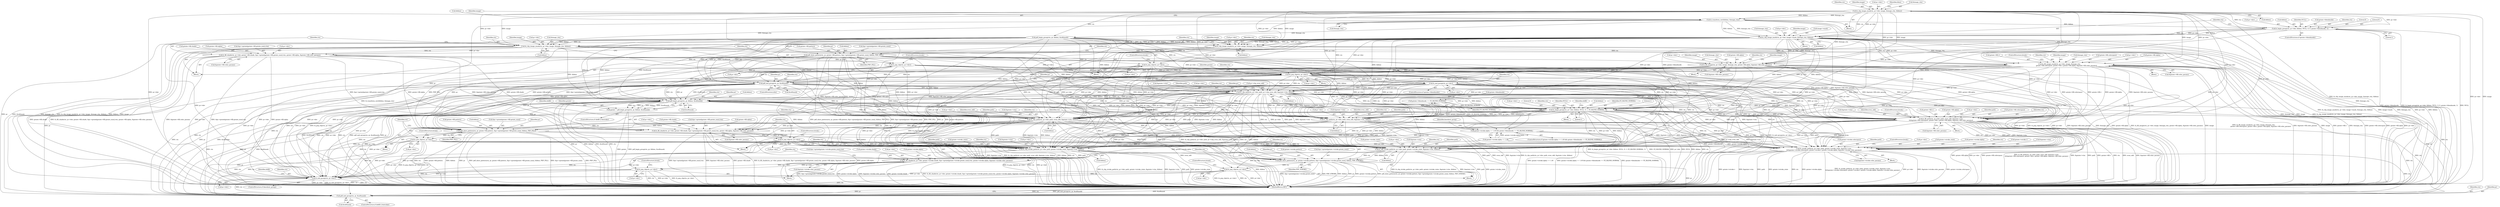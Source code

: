 digraph "1_ghostscript_b2e7d38e845c7d4922d05e6e41f3a2dc1bc1b14a@pointer" {
"1000168" [label="(Call,fz_begin_group(ctx, pr->dev, &bbox, NULL, 0, 0, gstate->blendmode, 1))"];
"1000141" [label="(Call,fz_clip_image_mask(ctx, pr->dev, image, &image_ctm, &bbox))"];
"1000154" [label="(Call,fz_transform_rect(&bbox, &image_ctm))"];
"1000182" [label="(Call,fz_clip_image_mask(ctx, pr->dev, image->mask, &image_ctm, &bbox))"];
"1000220" [label="(Call,fz_fill_image_mask(ctx, pr->dev, image, &image_ctm,\n                               gstate->fill.colorspace, gstate->fill.v, gstate->fill.alpha, &gstate->fill.color_params))"];
"1000378" [label="(Call,fz_pop_clip(ctx, pr->dev))"];
"1000387" [label="(Call,fz_end_group(ctx, pr->dev))"];
"1000407" [label="(Call,fz_clip_path(ctx, pr->dev, path, pr->clip_even_odd, &gstate->ctm, &bbox))"];
"1000444" [label="(Call,pdf_begin_group(ctx, pr, &bbox, &softmask))"];
"1000442" [label="(Call,gstate = pdf_begin_group(ctx, pr, &bbox, &softmask))"];
"1000486" [label="(Call,fz_begin_group(ctx, pr->dev, &bbox, NULL, 0, 1, FZ_BLEND_NORMAL, 1))"];
"1000511" [label="(Call,fz_fill_path(ctx, pr->dev, path, even_odd, &gstate->ctm,\n\t\t\t\t\tgstate->fill.colorspace, gstate->fill.v, gstate->fill.alpha, &gstate->fill.color_params))"];
"1000665" [label="(Call,fz_stroke_path(ctx, pr->dev, path, gstate->stroke_state, &gstate->ctm,\n\t\t\t\t\tgstate->stroke.colorspace, gstate->stroke.v, gstate->stroke.alpha, &gstate->stroke.color_params))"];
"1000814" [label="(Call,fz_end_group(ctx, pr->dev))"];
"1000823" [label="(Call,pdf_end_group(ctx, pr, &softmask))"];
"1000708" [label="(Call,fz_clip_stroke_path(ctx, pr->dev, path, gstate->stroke_state, &gstate->ctm, &bbox))"];
"1000723" [label="(Call,pdf_show_pattern(ctx, pr, gstate->stroke.pattern, &pr->gstate[gstate->stroke.gstate_num], &bbox, PDF_STROKE))"];
"1000744" [label="(Call,fz_pop_clip(ctx, pr->dev))"];
"1000758" [label="(Call,fz_clip_stroke_path(ctx, pr->dev, path, gstate->stroke_state, &gstate->ctm, &bbox))"];
"1000773" [label="(Call,fz_fill_shade(ctx, pr->dev, gstate->stroke.shade, &pr->gstate[gstate->stroke.gstate_num].ctm, gstate->stroke.alpha, &gstate->stroke.color_params))"];
"1000806" [label="(Call,fz_pop_clip(ctx, pr->dev))"];
"1000552" [label="(Call,fz_clip_path(ctx, pr->dev, path, even_odd, &gstate->ctm, &bbox))"];
"1000565" [label="(Call,pdf_show_pattern(ctx, pr, gstate->fill.pattern, &pr->gstate[gstate->fill.gstate_num], &bbox, PDF_FILL))"];
"1000586" [label="(Call,fz_pop_clip(ctx, pr->dev))"];
"1000600" [label="(Call,fz_clip_path(ctx, pr->dev, path, even_odd, &gstate->ctm, &bbox))"];
"1000613" [label="(Call,fz_fill_shade(ctx, pr->dev, gstate->fill.shade, &pr->gstate[gstate->fill.gstate_num].ctm, gstate->fill.alpha, &gstate->fill.color_params))"];
"1000646" [label="(Call,fz_pop_clip(ctx, pr->dev))"];
"1000393" [label="(Call,pdf_end_group(ctx, pr, &softmask))"];
"1000258" [label="(Call,fz_clip_image_mask(ctx, pr->dev, image, &image_ctm, &bbox))"];
"1000268" [label="(Call,pdf_show_pattern(ctx, pr, gstate->fill.pattern, &pr->gstate[gstate->fill.gstate_num], &bbox, PDF_FILL))"];
"1000289" [label="(Call,fz_pop_clip(ctx, pr->dev))"];
"1000303" [label="(Call,fz_clip_image_mask(ctx, pr->dev, image, &image_ctm, &bbox))"];
"1000313" [label="(Call,fz_fill_shade(ctx, pr->dev, gstate->fill.shade, &pr->gstate[gstate->fill.gstate_num].ctm, gstate->fill.alpha, &gstate->fill.color_params))"];
"1000346" [label="(Call,fz_pop_clip(ctx, pr->dev))"];
"1000354" [label="(Call,fz_fill_image(ctx, pr->dev, image, &image_ctm, gstate->fill.alpha, &gstate->fill.color_params))"];
"1000475" [label="(Call,gstate->blendmode == FZ_BLEND_NORMAL)"];
"1000467" [label="(Call,gstate->stroke.alpha == 1.0f && gstate->blendmode == FZ_BLEND_NORMAL)"];
"1000749" [label="(ControlStructure,break;)"];
"1000233" [label="(Call,gstate->fill.v)"];
"1000678" [label="(Call,gstate->stroke.colorspace)"];
"1000276" [label="(Call,&pr->gstate[gstate->fill.gstate_num])"];
"1000315" [label="(Call,pr->dev)"];
"1000763" [label="(Identifier,path)"];
"1000249" [label="(ControlStructure,break;)"];
"1000527" [label="(Call,gstate->fill.v)"];
"1000651" [label="(ControlStructure,break;)"];
"1000362" [label="(Call,gstate->fill.alpha)"];
"1000182" [label="(Call,fz_clip_image_mask(ctx, pr->dev, image->mask, &image_ctm, &bbox))"];
"1000482" [label="(Block,)"];
"1000402" [label="(Block,)"];
"1000783" [label="(Call,&pr->gstate[gstate->stroke.gstate_num].ctm)"];
"1000444" [label="(Call,pdf_begin_group(ctx, pr, &bbox, &softmask))"];
"1000714" [label="(Call,gstate->stroke_state)"];
"1000221" [label="(Identifier,ctx)"];
"1000568" [label="(Call,gstate->fill.pattern)"];
"1000168" [label="(Call,fz_begin_group(ctx, pr->dev, &bbox, NULL, 0, 0, gstate->blendmode, 1))"];
"1000438" [label="(ControlStructure,if (dofill || dostroke))"];
"1000599" [label="(Block,)"];
"1000385" [label="(Identifier,gstate)"];
"1000154" [label="(Call,fz_transform_rect(&bbox, &image_ctm))"];
"1000190" [label="(Call,&image_ctm)"];
"1000826" [label="(Call,&softmask)"];
"1000395" [label="(Identifier,pr)"];
"1000416" [label="(Call,&gstate->ctm)"];
"1000774" [label="(Identifier,ctx)"];
"1000288" [label="(Identifier,PDF_FILL)"];
"1000532" [label="(Call,gstate->fill.alpha)"];
"1000170" [label="(Call,pr->dev)"];
"1000173" [label="(Call,&bbox)"];
"1000348" [label="(Call,pr->dev)"];
"1000708" [label="(Call,fz_clip_stroke_path(ctx, pr->dev, path, gstate->stroke_state, &gstate->ctm, &bbox))"];
"1000449" [label="(Call,&softmask)"];
"1000269" [label="(Identifier,ctx)"];
"1000164" [label="(ControlStructure,if (gstate->blendmode))"];
"1000443" [label="(Identifier,gstate)"];
"1000216" [label="(Block,)"];
"1000586" [label="(Call,fz_pop_clip(ctx, pr->dev))"];
"1000175" [label="(Identifier,NULL)"];
"1000757" [label="(Block,)"];
"1000445" [label="(Identifier,ctx)"];
"1000488" [label="(Call,pr->dev)"];
"1000588" [label="(Call,pr->dev)"];
"1000355" [label="(Identifier,ctx)"];
"1000764" [label="(Call,gstate->stroke_state)"];
"1000178" [label="(Call,gstate->blendmode)"];
"1000243" [label="(Call,&gstate->fill.color_params)"];
"1000513" [label="(Call,pr->dev)"];
"1000585" [label="(Identifier,PDF_FILL)"];
"1000142" [label="(Identifier,ctx)"];
"1000800" [label="(Call,&gstate->stroke.color_params)"];
"1000602" [label="(Call,pr->dev)"];
"1000383" [label="(ControlStructure,if (gstate->blendmode))"];
"1000494" [label="(Literal,0)"];
"1000486" [label="(Call,fz_begin_group(ctx, pr->dev, &bbox, NULL, 0, 1, FZ_BLEND_NORMAL, 1))"];
"1000741" [label="(Call,&bbox)"];
"1000828" [label="(MethodReturn,RET)"];
"1000744" [label="(Call,fz_pop_clip(ctx, pr->dev))"];
"1000468" [label="(Call,gstate->stroke.alpha == 1.0f)"];
"1000693" [label="(Call,&gstate->stroke.color_params)"];
"1000146" [label="(Identifier,image)"];
"1000487" [label="(Identifier,ctx)"];
"1000466" [label="(ControlStructure,if (gstate->stroke.alpha == 1.0f && gstate->blendmode == FZ_BLEND_NORMAL))"];
"1000812" [label="(ControlStructure,if (knockout_group))"];
"1000259" [label="(Identifier,ctx)"];
"1000814" [label="(Call,fz_end_group(ctx, pr->dev))"];
"1000771" [label="(Call,&bbox)"];
"1000375" [label="(Identifier,image)"];
"1000392" [label="(ControlStructure,else)"];
"1000266" [label="(Call,&bbox)"];
"1000613" [label="(Call,fz_fill_shade(ctx, pr->dev, gstate->fill.shade, &pr->gstate[gstate->fill.gstate_num].ctm, gstate->fill.alpha, &gstate->fill.color_params))"];
"1000537" [label="(Call,&gstate->fill.color_params)"];
"1000821" [label="(Identifier,dofill)"];
"1000507" [label="(Block,)"];
"1000412" [label="(Identifier,path)"];
"1000554" [label="(Call,pr->dev)"];
"1000407" [label="(Call,fz_clip_path(ctx, pr->dev, path, pr->clip_even_odd, &gstate->ctm, &bbox))"];
"1000305" [label="(Call,pr->dev)"];
"1000347" [label="(Identifier,ctx)"];
"1000143" [label="(Call,pr->dev)"];
"1000559" [label="(Call,&gstate->ctm)"];
"1000169" [label="(Identifier,ctx)"];
"1000356" [label="(Call,pr->dev)"];
"1000606" [label="(Identifier,even_odd)"];
"1000467" [label="(Call,gstate->stroke.alpha == 1.0f && gstate->blendmode == FZ_BLEND_NORMAL)"];
"1000723" [label="(Call,pdf_show_pattern(ctx, pr, gstate->stroke.pattern, &pr->gstate[gstate->stroke.gstate_num], &bbox, PDF_STROKE))"];
"1000640" [label="(Call,&gstate->fill.color_params)"];
"1000670" [label="(Identifier,path)"];
"1000646" [label="(Call,fz_pop_clip(ctx, pr->dev))"];
"1000759" [label="(Identifier,ctx)"];
"1000161" [label="(Identifier,image)"];
"1000591" [label="(ControlStructure,break;)"];
"1000379" [label="(Identifier,ctx)"];
"1000725" [label="(Identifier,pr)"];
"1000583" [label="(Call,&bbox)"];
"1000605" [label="(Identifier,path)"];
"1000183" [label="(Identifier,ctx)"];
"1000309" [label="(Call,&image_ctm)"];
"1000225" [label="(Identifier,image)"];
"1000318" [label="(Call,gstate->fill.shade)"];
"1000600" [label="(Call,fz_clip_path(ctx, pr->dev, path, even_odd, &gstate->ctm, &bbox))"];
"1000758" [label="(Call,fz_clip_stroke_path(ctx, pr->dev, path, gstate->stroke_state, &gstate->ctm, &bbox))"];
"1000264" [label="(Call,&image_ctm)"];
"1000354" [label="(Call,fz_fill_image(ctx, pr->dev, image, &image_ctm, gstate->fill.alpha, &gstate->fill.color_params))"];
"1000552" [label="(Call,fz_clip_path(ctx, pr->dev, path, even_odd, &gstate->ctm, &bbox))"];
"1000353" [label="(Block,)"];
"1000778" [label="(Call,gstate->stroke.shade)"];
"1000615" [label="(Call,pr->dev)"];
"1000607" [label="(Call,&gstate->ctm)"];
"1000396" [label="(Call,&softmask)"];
"1000226" [label="(Call,&image_ctm)"];
"1000745" [label="(Identifier,ctx)"];
"1000302" [label="(Block,)"];
"1000721" [label="(Call,&bbox)"];
"1000140" [label="(Block,)"];
"1000409" [label="(Call,pr->dev)"];
"1000493" [label="(Identifier,NULL)"];
"1000815" [label="(Identifier,ctx)"];
"1000551" [label="(Block,)"];
"1000442" [label="(Call,gstate = pdf_begin_group(ctx, pr, &bbox, &softmask))"];
"1000263" [label="(Identifier,image)"];
"1000775" [label="(Call,pr->dev)"];
"1000271" [label="(Call,gstate->fill.pattern)"];
"1000767" [label="(Call,&gstate->ctm)"];
"1000387" [label="(Call,fz_end_group(ctx, pr->dev))"];
"1000393" [label="(Call,pdf_end_group(ctx, pr, &softmask))"];
"1000699" [label="(ControlStructure,break;)"];
"1000807" [label="(Identifier,ctx)"];
"1000304" [label="(Identifier,ctx)"];
"1000220" [label="(Call,fz_fill_image_mask(ctx, pr->dev, image, &image_ctm,\n                               gstate->fill.colorspace, gstate->fill.v, gstate->fill.alpha, &gstate->fill.color_params))"];
"1000808" [label="(Call,pr->dev)"];
"1000566" [label="(Identifier,ctx)"];
"1000408" [label="(Identifier,ctx)"];
"1000270" [label="(Identifier,pr)"];
"1000707" [label="(Block,)"];
"1000228" [label="(Call,gstate->fill.colorspace)"];
"1000176" [label="(Literal,0)"];
"1000795" [label="(Call,gstate->stroke.alpha)"];
"1000351" [label="(ControlStructure,break;)"];
"1000378" [label="(Call,fz_pop_clip(ctx, pr->dev))"];
"1000257" [label="(Block,)"];
"1000359" [label="(Identifier,image)"];
"1000587" [label="(Identifier,ctx)"];
"1000184" [label="(Call,pr->dev)"];
"1000648" [label="(Call,pr->dev)"];
"1000601" [label="(Identifier,ctx)"];
"1000667" [label="(Call,pr->dev)"];
"1000389" [label="(Call,pr->dev)"];
"1000516" [label="(Identifier,path)"];
"1000710" [label="(Call,pr->dev)"];
"1000207" [label="(Identifier,image)"];
"1000726" [label="(Call,gstate->stroke.pattern)"];
"1000522" [label="(Call,gstate->fill.colorspace)"];
"1000177" [label="(Literal,0)"];
"1000157" [label="(Call,&image_ctm)"];
"1000346" [label="(Call,fz_pop_clip(ctx, pr->dev))"];
"1000816" [label="(Call,pr->dev)"];
"1000335" [label="(Call,gstate->fill.alpha)"];
"1000380" [label="(Call,pr->dev)"];
"1000819" [label="(ControlStructure,if (dofill || dostroke))"];
"1000558" [label="(Identifier,even_odd)"];
"1000823" [label="(Call,pdf_end_group(ctx, pr, &softmask))"];
"1000367" [label="(Call,&gstate->fill.color_params)"];
"1000671" [label="(Call,gstate->stroke_state)"];
"1000291" [label="(Call,pr->dev)"];
"1000497" [label="(Literal,1)"];
"1000424" [label="(Identifier,pr)"];
"1000743" [label="(Identifier,PDF_STROKE)"];
"1000388" [label="(Identifier,ctx)"];
"1000512" [label="(Identifier,ctx)"];
"1000413" [label="(Call,pr->clip_even_odd)"];
"1000724" [label="(Identifier,ctx)"];
"1000289" [label="(Call,fz_pop_clip(ctx, pr->dev))"];
"1000618" [label="(Call,gstate->fill.shade)"];
"1000187" [label="(Call,image->mask)"];
"1000611" [label="(Call,&bbox)"];
"1000731" [label="(Call,&pr->gstate[gstate->stroke.gstate_num])"];
"1000181" [label="(Literal,1)"];
"1000475" [label="(Call,gstate->blendmode == FZ_BLEND_NORMAL)"];
"1000647" [label="(Identifier,ctx)"];
"1000260" [label="(Call,pr->dev)"];
"1000268" [label="(Call,pdf_show_pattern(ctx, pr, gstate->fill.pattern, &pr->gstate[gstate->fill.gstate_num], &bbox, PDF_FILL))"];
"1000394" [label="(Identifier,ctx)"];
"1000155" [label="(Call,&bbox)"];
"1000573" [label="(Call,&pr->gstate[gstate->fill.gstate_num])"];
"1000553" [label="(Identifier,ctx)"];
"1000303" [label="(Call,fz_clip_image_mask(ctx, pr->dev, image, &image_ctm, &bbox))"];
"1000806" [label="(Call,fz_pop_clip(ctx, pr->dev))"];
"1000746" [label="(Call,pr->dev)"];
"1000567" [label="(Identifier,pr)"];
"1000479" [label="(Identifier,FZ_BLEND_NORMAL)"];
"1000484" [label="(Identifier,knockout_group)"];
"1000258" [label="(Call,fz_clip_image_mask(ctx, pr->dev, image, &image_ctm, &bbox))"];
"1000163" [label="(Block,)"];
"1000760" [label="(Call,pr->dev)"];
"1000149" [label="(Call,&bbox)"];
"1000197" [label="(Call,pdf_begin_group(ctx, pr, &bbox, &softmask))"];
"1000717" [label="(Call,&gstate->ctm)"];
"1000420" [label="(Call,&bbox)"];
"1000152" [label="(Identifier,bbox)"];
"1000446" [label="(Identifier,pr)"];
"1000688" [label="(Call,gstate->stroke.alpha)"];
"1000453" [label="(Identifier,dofill)"];
"1000518" [label="(Call,&gstate->ctm)"];
"1000447" [label="(Call,&bbox)"];
"1000141" [label="(Call,fz_clip_image_mask(ctx, pr->dev, image, &image_ctm, &bbox))"];
"1000511" [label="(Call,fz_fill_path(ctx, pr->dev, path, even_odd, &gstate->ctm,\n\t\t\t\t\tgstate->fill.colorspace, gstate->fill.v, gstate->fill.alpha, &gstate->fill.color_params))"];
"1000773" [label="(Call,fz_fill_shade(ctx, pr->dev, gstate->stroke.shade, &pr->gstate[gstate->stroke.gstate_num].ctm, gstate->stroke.alpha, &gstate->stroke.color_params))"];
"1000614" [label="(Identifier,ctx)"];
"1000623" [label="(Call,&pr->gstate[gstate->fill.gstate_num].ctm)"];
"1000308" [label="(Identifier,image)"];
"1000517" [label="(Identifier,even_odd)"];
"1000666" [label="(Identifier,ctx)"];
"1000377" [label="(Block,)"];
"1000499" [label="(Identifier,dofill)"];
"1000491" [label="(Call,&bbox)"];
"1000665" [label="(Call,fz_stroke_path(ctx, pr->dev, path, gstate->stroke_state, &gstate->ctm,\n\t\t\t\t\tgstate->stroke.colorspace, gstate->stroke.v, gstate->stroke.alpha, &gstate->stroke.color_params))"];
"1000476" [label="(Call,gstate->blendmode)"];
"1000543" [label="(ControlStructure,break;)"];
"1000811" [label="(ControlStructure,break;)"];
"1000557" [label="(Identifier,path)"];
"1000340" [label="(Call,&gstate->fill.color_params)"];
"1000222" [label="(Call,pr->dev)"];
"1000290" [label="(Identifier,ctx)"];
"1000323" [label="(Call,&pr->gstate[gstate->fill.gstate_num].ctm)"];
"1000238" [label="(Call,gstate->fill.alpha)"];
"1000192" [label="(Call,&bbox)"];
"1000683" [label="(Call,gstate->stroke.v)"];
"1000565" [label="(Call,pdf_show_pattern(ctx, pr, gstate->fill.pattern, &pr->gstate[gstate->fill.gstate_num], &bbox, PDF_FILL))"];
"1000635" [label="(Call,gstate->fill.alpha)"];
"1000563" [label="(Call,&bbox)"];
"1000286" [label="(Call,&bbox)"];
"1000360" [label="(Call,&image_ctm)"];
"1000661" [label="(Block,)"];
"1000824" [label="(Identifier,ctx)"];
"1000496" [label="(Identifier,FZ_BLEND_NORMAL)"];
"1000313" [label="(Call,fz_fill_shade(ctx, pr->dev, gstate->fill.shade, &pr->gstate[gstate->fill.gstate_num].ctm, gstate->fill.alpha, &gstate->fill.color_params))"];
"1000709" [label="(Identifier,ctx)"];
"1000314" [label="(Identifier,ctx)"];
"1000674" [label="(Call,&gstate->ctm)"];
"1000294" [label="(ControlStructure,break;)"];
"1000713" [label="(Identifier,path)"];
"1000825" [label="(Identifier,pr)"];
"1000311" [label="(Call,&bbox)"];
"1000495" [label="(Literal,1)"];
"1000147" [label="(Call,&image_ctm)"];
"1000400" [label="(Identifier,pr)"];
"1000168" -> "1000164"  [label="AST: "];
"1000168" -> "1000181"  [label="CFG: "];
"1000169" -> "1000168"  [label="AST: "];
"1000170" -> "1000168"  [label="AST: "];
"1000173" -> "1000168"  [label="AST: "];
"1000175" -> "1000168"  [label="AST: "];
"1000176" -> "1000168"  [label="AST: "];
"1000177" -> "1000168"  [label="AST: "];
"1000178" -> "1000168"  [label="AST: "];
"1000181" -> "1000168"  [label="AST: "];
"1000183" -> "1000168"  [label="CFG: "];
"1000168" -> "1000828"  [label="DDG: gstate->blendmode"];
"1000168" -> "1000828"  [label="DDG: fz_begin_group(ctx, pr->dev, &bbox, NULL, 0, 0, gstate->blendmode, 1)"];
"1000168" -> "1000828"  [label="DDG: NULL"];
"1000141" -> "1000168"  [label="DDG: ctx"];
"1000141" -> "1000168"  [label="DDG: pr->dev"];
"1000154" -> "1000168"  [label="DDG: &bbox"];
"1000168" -> "1000182"  [label="DDG: ctx"];
"1000168" -> "1000182"  [label="DDG: pr->dev"];
"1000168" -> "1000182"  [label="DDG: &bbox"];
"1000168" -> "1000475"  [label="DDG: gstate->blendmode"];
"1000168" -> "1000486"  [label="DDG: NULL"];
"1000141" -> "1000140"  [label="AST: "];
"1000141" -> "1000149"  [label="CFG: "];
"1000142" -> "1000141"  [label="AST: "];
"1000143" -> "1000141"  [label="AST: "];
"1000146" -> "1000141"  [label="AST: "];
"1000147" -> "1000141"  [label="AST: "];
"1000149" -> "1000141"  [label="AST: "];
"1000152" -> "1000141"  [label="CFG: "];
"1000141" -> "1000828"  [label="DDG: fz_clip_image_mask(ctx, pr->dev, image, &image_ctm, &bbox)"];
"1000141" -> "1000828"  [label="DDG: pr->dev"];
"1000141" -> "1000828"  [label="DDG: image"];
"1000141" -> "1000154"  [label="DDG: &bbox"];
"1000141" -> "1000154"  [label="DDG: &image_ctm"];
"1000141" -> "1000182"  [label="DDG: ctx"];
"1000141" -> "1000182"  [label="DDG: pr->dev"];
"1000141" -> "1000197"  [label="DDG: ctx"];
"1000141" -> "1000220"  [label="DDG: pr->dev"];
"1000141" -> "1000220"  [label="DDG: image"];
"1000141" -> "1000258"  [label="DDG: pr->dev"];
"1000141" -> "1000258"  [label="DDG: image"];
"1000141" -> "1000303"  [label="DDG: pr->dev"];
"1000141" -> "1000303"  [label="DDG: image"];
"1000141" -> "1000354"  [label="DDG: pr->dev"];
"1000141" -> "1000354"  [label="DDG: image"];
"1000141" -> "1000378"  [label="DDG: pr->dev"];
"1000141" -> "1000407"  [label="DDG: pr->dev"];
"1000141" -> "1000486"  [label="DDG: pr->dev"];
"1000141" -> "1000511"  [label="DDG: pr->dev"];
"1000141" -> "1000552"  [label="DDG: pr->dev"];
"1000141" -> "1000600"  [label="DDG: pr->dev"];
"1000141" -> "1000665"  [label="DDG: pr->dev"];
"1000141" -> "1000708"  [label="DDG: pr->dev"];
"1000141" -> "1000758"  [label="DDG: pr->dev"];
"1000141" -> "1000814"  [label="DDG: pr->dev"];
"1000154" -> "1000140"  [label="AST: "];
"1000154" -> "1000157"  [label="CFG: "];
"1000155" -> "1000154"  [label="AST: "];
"1000157" -> "1000154"  [label="AST: "];
"1000161" -> "1000154"  [label="CFG: "];
"1000154" -> "1000828"  [label="DDG: &image_ctm"];
"1000154" -> "1000828"  [label="DDG: fz_transform_rect(&bbox, &image_ctm)"];
"1000154" -> "1000182"  [label="DDG: &image_ctm"];
"1000154" -> "1000182"  [label="DDG: &bbox"];
"1000154" -> "1000197"  [label="DDG: &bbox"];
"1000154" -> "1000220"  [label="DDG: &image_ctm"];
"1000154" -> "1000258"  [label="DDG: &image_ctm"];
"1000154" -> "1000303"  [label="DDG: &image_ctm"];
"1000154" -> "1000354"  [label="DDG: &image_ctm"];
"1000182" -> "1000163"  [label="AST: "];
"1000182" -> "1000192"  [label="CFG: "];
"1000183" -> "1000182"  [label="AST: "];
"1000184" -> "1000182"  [label="AST: "];
"1000187" -> "1000182"  [label="AST: "];
"1000190" -> "1000182"  [label="AST: "];
"1000192" -> "1000182"  [label="AST: "];
"1000207" -> "1000182"  [label="CFG: "];
"1000182" -> "1000828"  [label="DDG: fz_clip_image_mask(ctx, pr->dev, image->mask, &image_ctm, &bbox)"];
"1000182" -> "1000828"  [label="DDG: image->mask"];
"1000182" -> "1000828"  [label="DDG: &image_ctm"];
"1000182" -> "1000828"  [label="DDG: pr->dev"];
"1000182" -> "1000828"  [label="DDG: &bbox"];
"1000182" -> "1000220"  [label="DDG: ctx"];
"1000182" -> "1000220"  [label="DDG: pr->dev"];
"1000182" -> "1000220"  [label="DDG: &image_ctm"];
"1000182" -> "1000258"  [label="DDG: ctx"];
"1000182" -> "1000258"  [label="DDG: pr->dev"];
"1000182" -> "1000258"  [label="DDG: &image_ctm"];
"1000182" -> "1000258"  [label="DDG: &bbox"];
"1000182" -> "1000303"  [label="DDG: ctx"];
"1000182" -> "1000303"  [label="DDG: pr->dev"];
"1000182" -> "1000303"  [label="DDG: &image_ctm"];
"1000182" -> "1000303"  [label="DDG: &bbox"];
"1000182" -> "1000354"  [label="DDG: ctx"];
"1000182" -> "1000354"  [label="DDG: pr->dev"];
"1000182" -> "1000354"  [label="DDG: &image_ctm"];
"1000182" -> "1000378"  [label="DDG: ctx"];
"1000182" -> "1000378"  [label="DDG: pr->dev"];
"1000182" -> "1000393"  [label="DDG: ctx"];
"1000182" -> "1000407"  [label="DDG: pr->dev"];
"1000182" -> "1000407"  [label="DDG: &bbox"];
"1000182" -> "1000444"  [label="DDG: &bbox"];
"1000182" -> "1000486"  [label="DDG: pr->dev"];
"1000182" -> "1000486"  [label="DDG: &bbox"];
"1000182" -> "1000511"  [label="DDG: pr->dev"];
"1000182" -> "1000552"  [label="DDG: pr->dev"];
"1000182" -> "1000552"  [label="DDG: &bbox"];
"1000182" -> "1000600"  [label="DDG: pr->dev"];
"1000182" -> "1000600"  [label="DDG: &bbox"];
"1000182" -> "1000665"  [label="DDG: pr->dev"];
"1000182" -> "1000708"  [label="DDG: pr->dev"];
"1000182" -> "1000708"  [label="DDG: &bbox"];
"1000182" -> "1000758"  [label="DDG: pr->dev"];
"1000182" -> "1000758"  [label="DDG: &bbox"];
"1000182" -> "1000814"  [label="DDG: pr->dev"];
"1000220" -> "1000216"  [label="AST: "];
"1000220" -> "1000243"  [label="CFG: "];
"1000221" -> "1000220"  [label="AST: "];
"1000222" -> "1000220"  [label="AST: "];
"1000225" -> "1000220"  [label="AST: "];
"1000226" -> "1000220"  [label="AST: "];
"1000228" -> "1000220"  [label="AST: "];
"1000233" -> "1000220"  [label="AST: "];
"1000238" -> "1000220"  [label="AST: "];
"1000243" -> "1000220"  [label="AST: "];
"1000249" -> "1000220"  [label="CFG: "];
"1000220" -> "1000828"  [label="DDG: image"];
"1000220" -> "1000828"  [label="DDG: gstate->fill.v"];
"1000220" -> "1000828"  [label="DDG: &image_ctm"];
"1000220" -> "1000828"  [label="DDG: gstate->fill.colorspace"];
"1000220" -> "1000828"  [label="DDG: gstate->fill.alpha"];
"1000220" -> "1000828"  [label="DDG: pr->dev"];
"1000220" -> "1000828"  [label="DDG: fz_fill_image_mask(ctx, pr->dev, image, &image_ctm,\n                               gstate->fill.colorspace, gstate->fill.v, gstate->fill.alpha, &gstate->fill.color_params)"];
"1000220" -> "1000828"  [label="DDG: &gstate->fill.color_params"];
"1000197" -> "1000220"  [label="DDG: ctx"];
"1000220" -> "1000378"  [label="DDG: ctx"];
"1000220" -> "1000378"  [label="DDG: pr->dev"];
"1000220" -> "1000393"  [label="DDG: ctx"];
"1000220" -> "1000407"  [label="DDG: pr->dev"];
"1000220" -> "1000486"  [label="DDG: pr->dev"];
"1000220" -> "1000511"  [label="DDG: pr->dev"];
"1000220" -> "1000511"  [label="DDG: gstate->fill.colorspace"];
"1000220" -> "1000511"  [label="DDG: gstate->fill.v"];
"1000220" -> "1000511"  [label="DDG: gstate->fill.alpha"];
"1000220" -> "1000511"  [label="DDG: &gstate->fill.color_params"];
"1000220" -> "1000552"  [label="DDG: pr->dev"];
"1000220" -> "1000600"  [label="DDG: pr->dev"];
"1000220" -> "1000613"  [label="DDG: gstate->fill.alpha"];
"1000220" -> "1000613"  [label="DDG: &gstate->fill.color_params"];
"1000220" -> "1000665"  [label="DDG: pr->dev"];
"1000220" -> "1000708"  [label="DDG: pr->dev"];
"1000220" -> "1000758"  [label="DDG: pr->dev"];
"1000220" -> "1000814"  [label="DDG: pr->dev"];
"1000378" -> "1000377"  [label="AST: "];
"1000378" -> "1000380"  [label="CFG: "];
"1000379" -> "1000378"  [label="AST: "];
"1000380" -> "1000378"  [label="AST: "];
"1000385" -> "1000378"  [label="CFG: "];
"1000378" -> "1000828"  [label="DDG: pr->dev"];
"1000378" -> "1000828"  [label="DDG: ctx"];
"1000378" -> "1000828"  [label="DDG: fz_pop_clip(ctx, pr->dev)"];
"1000289" -> "1000378"  [label="DDG: ctx"];
"1000289" -> "1000378"  [label="DDG: pr->dev"];
"1000346" -> "1000378"  [label="DDG: ctx"];
"1000346" -> "1000378"  [label="DDG: pr->dev"];
"1000197" -> "1000378"  [label="DDG: ctx"];
"1000354" -> "1000378"  [label="DDG: ctx"];
"1000354" -> "1000378"  [label="DDG: pr->dev"];
"1000378" -> "1000387"  [label="DDG: ctx"];
"1000378" -> "1000387"  [label="DDG: pr->dev"];
"1000378" -> "1000407"  [label="DDG: ctx"];
"1000378" -> "1000407"  [label="DDG: pr->dev"];
"1000378" -> "1000444"  [label="DDG: ctx"];
"1000378" -> "1000486"  [label="DDG: ctx"];
"1000378" -> "1000486"  [label="DDG: pr->dev"];
"1000378" -> "1000511"  [label="DDG: ctx"];
"1000378" -> "1000511"  [label="DDG: pr->dev"];
"1000378" -> "1000552"  [label="DDG: ctx"];
"1000378" -> "1000552"  [label="DDG: pr->dev"];
"1000378" -> "1000600"  [label="DDG: ctx"];
"1000378" -> "1000600"  [label="DDG: pr->dev"];
"1000378" -> "1000665"  [label="DDG: ctx"];
"1000378" -> "1000665"  [label="DDG: pr->dev"];
"1000378" -> "1000708"  [label="DDG: ctx"];
"1000378" -> "1000708"  [label="DDG: pr->dev"];
"1000378" -> "1000758"  [label="DDG: ctx"];
"1000378" -> "1000758"  [label="DDG: pr->dev"];
"1000378" -> "1000814"  [label="DDG: ctx"];
"1000378" -> "1000814"  [label="DDG: pr->dev"];
"1000378" -> "1000823"  [label="DDG: ctx"];
"1000387" -> "1000383"  [label="AST: "];
"1000387" -> "1000389"  [label="CFG: "];
"1000388" -> "1000387"  [label="AST: "];
"1000389" -> "1000387"  [label="AST: "];
"1000400" -> "1000387"  [label="CFG: "];
"1000387" -> "1000828"  [label="DDG: pr->dev"];
"1000387" -> "1000828"  [label="DDG: ctx"];
"1000387" -> "1000828"  [label="DDG: fz_end_group(ctx, pr->dev)"];
"1000387" -> "1000407"  [label="DDG: ctx"];
"1000387" -> "1000407"  [label="DDG: pr->dev"];
"1000387" -> "1000444"  [label="DDG: ctx"];
"1000387" -> "1000486"  [label="DDG: ctx"];
"1000387" -> "1000486"  [label="DDG: pr->dev"];
"1000387" -> "1000511"  [label="DDG: ctx"];
"1000387" -> "1000511"  [label="DDG: pr->dev"];
"1000387" -> "1000552"  [label="DDG: ctx"];
"1000387" -> "1000552"  [label="DDG: pr->dev"];
"1000387" -> "1000600"  [label="DDG: ctx"];
"1000387" -> "1000600"  [label="DDG: pr->dev"];
"1000387" -> "1000665"  [label="DDG: ctx"];
"1000387" -> "1000665"  [label="DDG: pr->dev"];
"1000387" -> "1000708"  [label="DDG: ctx"];
"1000387" -> "1000708"  [label="DDG: pr->dev"];
"1000387" -> "1000758"  [label="DDG: ctx"];
"1000387" -> "1000758"  [label="DDG: pr->dev"];
"1000387" -> "1000814"  [label="DDG: ctx"];
"1000387" -> "1000814"  [label="DDG: pr->dev"];
"1000387" -> "1000823"  [label="DDG: ctx"];
"1000407" -> "1000402"  [label="AST: "];
"1000407" -> "1000420"  [label="CFG: "];
"1000408" -> "1000407"  [label="AST: "];
"1000409" -> "1000407"  [label="AST: "];
"1000412" -> "1000407"  [label="AST: "];
"1000413" -> "1000407"  [label="AST: "];
"1000416" -> "1000407"  [label="AST: "];
"1000420" -> "1000407"  [label="AST: "];
"1000424" -> "1000407"  [label="CFG: "];
"1000407" -> "1000828"  [label="DDG: pr->dev"];
"1000407" -> "1000828"  [label="DDG: path"];
"1000407" -> "1000828"  [label="DDG: fz_clip_path(ctx, pr->dev, path, pr->clip_even_odd, &gstate->ctm, &bbox)"];
"1000407" -> "1000828"  [label="DDG: ctx"];
"1000407" -> "1000828"  [label="DDG: &bbox"];
"1000407" -> "1000828"  [label="DDG: pr->clip_even_odd"];
"1000407" -> "1000828"  [label="DDG: &gstate->ctm"];
"1000393" -> "1000407"  [label="DDG: ctx"];
"1000354" -> "1000407"  [label="DDG: pr->dev"];
"1000289" -> "1000407"  [label="DDG: pr->dev"];
"1000346" -> "1000407"  [label="DDG: pr->dev"];
"1000268" -> "1000407"  [label="DDG: &bbox"];
"1000197" -> "1000407"  [label="DDG: &bbox"];
"1000303" -> "1000407"  [label="DDG: &bbox"];
"1000407" -> "1000444"  [label="DDG: ctx"];
"1000407" -> "1000444"  [label="DDG: &bbox"];
"1000407" -> "1000486"  [label="DDG: ctx"];
"1000407" -> "1000486"  [label="DDG: pr->dev"];
"1000407" -> "1000486"  [label="DDG: &bbox"];
"1000407" -> "1000511"  [label="DDG: ctx"];
"1000407" -> "1000511"  [label="DDG: pr->dev"];
"1000407" -> "1000511"  [label="DDG: path"];
"1000407" -> "1000511"  [label="DDG: &gstate->ctm"];
"1000407" -> "1000552"  [label="DDG: ctx"];
"1000407" -> "1000552"  [label="DDG: pr->dev"];
"1000407" -> "1000552"  [label="DDG: path"];
"1000407" -> "1000552"  [label="DDG: &gstate->ctm"];
"1000407" -> "1000552"  [label="DDG: &bbox"];
"1000407" -> "1000600"  [label="DDG: ctx"];
"1000407" -> "1000600"  [label="DDG: pr->dev"];
"1000407" -> "1000600"  [label="DDG: path"];
"1000407" -> "1000600"  [label="DDG: &gstate->ctm"];
"1000407" -> "1000600"  [label="DDG: &bbox"];
"1000407" -> "1000665"  [label="DDG: ctx"];
"1000407" -> "1000665"  [label="DDG: pr->dev"];
"1000407" -> "1000665"  [label="DDG: path"];
"1000407" -> "1000665"  [label="DDG: &gstate->ctm"];
"1000407" -> "1000708"  [label="DDG: ctx"];
"1000407" -> "1000708"  [label="DDG: pr->dev"];
"1000407" -> "1000708"  [label="DDG: path"];
"1000407" -> "1000708"  [label="DDG: &gstate->ctm"];
"1000407" -> "1000708"  [label="DDG: &bbox"];
"1000407" -> "1000758"  [label="DDG: ctx"];
"1000407" -> "1000758"  [label="DDG: pr->dev"];
"1000407" -> "1000758"  [label="DDG: path"];
"1000407" -> "1000758"  [label="DDG: &gstate->ctm"];
"1000407" -> "1000758"  [label="DDG: &bbox"];
"1000407" -> "1000814"  [label="DDG: ctx"];
"1000407" -> "1000814"  [label="DDG: pr->dev"];
"1000407" -> "1000823"  [label="DDG: ctx"];
"1000444" -> "1000442"  [label="AST: "];
"1000444" -> "1000449"  [label="CFG: "];
"1000445" -> "1000444"  [label="AST: "];
"1000446" -> "1000444"  [label="AST: "];
"1000447" -> "1000444"  [label="AST: "];
"1000449" -> "1000444"  [label="AST: "];
"1000442" -> "1000444"  [label="CFG: "];
"1000444" -> "1000828"  [label="DDG: pr"];
"1000444" -> "1000828"  [label="DDG: &bbox"];
"1000444" -> "1000828"  [label="DDG: &softmask"];
"1000444" -> "1000828"  [label="DDG: ctx"];
"1000444" -> "1000442"  [label="DDG: ctx"];
"1000444" -> "1000442"  [label="DDG: pr"];
"1000444" -> "1000442"  [label="DDG: &bbox"];
"1000444" -> "1000442"  [label="DDG: &softmask"];
"1000393" -> "1000444"  [label="DDG: ctx"];
"1000393" -> "1000444"  [label="DDG: pr"];
"1000393" -> "1000444"  [label="DDG: &softmask"];
"1000197" -> "1000444"  [label="DDG: pr"];
"1000197" -> "1000444"  [label="DDG: &bbox"];
"1000197" -> "1000444"  [label="DDG: &softmask"];
"1000268" -> "1000444"  [label="DDG: pr"];
"1000268" -> "1000444"  [label="DDG: &bbox"];
"1000303" -> "1000444"  [label="DDG: &bbox"];
"1000444" -> "1000486"  [label="DDG: ctx"];
"1000444" -> "1000486"  [label="DDG: &bbox"];
"1000444" -> "1000511"  [label="DDG: ctx"];
"1000444" -> "1000552"  [label="DDG: ctx"];
"1000444" -> "1000552"  [label="DDG: &bbox"];
"1000444" -> "1000565"  [label="DDG: pr"];
"1000444" -> "1000600"  [label="DDG: ctx"];
"1000444" -> "1000600"  [label="DDG: &bbox"];
"1000444" -> "1000665"  [label="DDG: ctx"];
"1000444" -> "1000708"  [label="DDG: ctx"];
"1000444" -> "1000708"  [label="DDG: &bbox"];
"1000444" -> "1000723"  [label="DDG: pr"];
"1000444" -> "1000758"  [label="DDG: ctx"];
"1000444" -> "1000758"  [label="DDG: &bbox"];
"1000444" -> "1000814"  [label="DDG: ctx"];
"1000444" -> "1000823"  [label="DDG: ctx"];
"1000444" -> "1000823"  [label="DDG: pr"];
"1000444" -> "1000823"  [label="DDG: &softmask"];
"1000442" -> "1000438"  [label="AST: "];
"1000443" -> "1000442"  [label="AST: "];
"1000453" -> "1000442"  [label="CFG: "];
"1000442" -> "1000828"  [label="DDG: gstate"];
"1000442" -> "1000828"  [label="DDG: pdf_begin_group(ctx, pr, &bbox, &softmask)"];
"1000486" -> "1000482"  [label="AST: "];
"1000486" -> "1000497"  [label="CFG: "];
"1000487" -> "1000486"  [label="AST: "];
"1000488" -> "1000486"  [label="AST: "];
"1000491" -> "1000486"  [label="AST: "];
"1000493" -> "1000486"  [label="AST: "];
"1000494" -> "1000486"  [label="AST: "];
"1000495" -> "1000486"  [label="AST: "];
"1000496" -> "1000486"  [label="AST: "];
"1000497" -> "1000486"  [label="AST: "];
"1000499" -> "1000486"  [label="CFG: "];
"1000486" -> "1000828"  [label="DDG: fz_begin_group(ctx, pr->dev, &bbox, NULL, 0, 1, FZ_BLEND_NORMAL, 1)"];
"1000486" -> "1000828"  [label="DDG: FZ_BLEND_NORMAL"];
"1000486" -> "1000828"  [label="DDG: pr->dev"];
"1000486" -> "1000828"  [label="DDG: NULL"];
"1000486" -> "1000828"  [label="DDG: &bbox"];
"1000486" -> "1000828"  [label="DDG: ctx"];
"1000393" -> "1000486"  [label="DDG: ctx"];
"1000354" -> "1000486"  [label="DDG: pr->dev"];
"1000289" -> "1000486"  [label="DDG: pr->dev"];
"1000346" -> "1000486"  [label="DDG: pr->dev"];
"1000268" -> "1000486"  [label="DDG: &bbox"];
"1000197" -> "1000486"  [label="DDG: &bbox"];
"1000303" -> "1000486"  [label="DDG: &bbox"];
"1000475" -> "1000486"  [label="DDG: FZ_BLEND_NORMAL"];
"1000486" -> "1000511"  [label="DDG: ctx"];
"1000486" -> "1000511"  [label="DDG: pr->dev"];
"1000486" -> "1000552"  [label="DDG: ctx"];
"1000486" -> "1000552"  [label="DDG: pr->dev"];
"1000486" -> "1000552"  [label="DDG: &bbox"];
"1000486" -> "1000600"  [label="DDG: ctx"];
"1000486" -> "1000600"  [label="DDG: pr->dev"];
"1000486" -> "1000600"  [label="DDG: &bbox"];
"1000486" -> "1000665"  [label="DDG: ctx"];
"1000486" -> "1000665"  [label="DDG: pr->dev"];
"1000486" -> "1000708"  [label="DDG: ctx"];
"1000486" -> "1000708"  [label="DDG: pr->dev"];
"1000486" -> "1000708"  [label="DDG: &bbox"];
"1000486" -> "1000758"  [label="DDG: ctx"];
"1000486" -> "1000758"  [label="DDG: pr->dev"];
"1000486" -> "1000758"  [label="DDG: &bbox"];
"1000486" -> "1000814"  [label="DDG: ctx"];
"1000486" -> "1000814"  [label="DDG: pr->dev"];
"1000486" -> "1000823"  [label="DDG: ctx"];
"1000511" -> "1000507"  [label="AST: "];
"1000511" -> "1000537"  [label="CFG: "];
"1000512" -> "1000511"  [label="AST: "];
"1000513" -> "1000511"  [label="AST: "];
"1000516" -> "1000511"  [label="AST: "];
"1000517" -> "1000511"  [label="AST: "];
"1000518" -> "1000511"  [label="AST: "];
"1000522" -> "1000511"  [label="AST: "];
"1000527" -> "1000511"  [label="AST: "];
"1000532" -> "1000511"  [label="AST: "];
"1000537" -> "1000511"  [label="AST: "];
"1000543" -> "1000511"  [label="CFG: "];
"1000511" -> "1000828"  [label="DDG: pr->dev"];
"1000511" -> "1000828"  [label="DDG: gstate->fill.colorspace"];
"1000511" -> "1000828"  [label="DDG: fz_fill_path(ctx, pr->dev, path, even_odd, &gstate->ctm,\n\t\t\t\t\tgstate->fill.colorspace, gstate->fill.v, gstate->fill.alpha, &gstate->fill.color_params)"];
"1000511" -> "1000828"  [label="DDG: &gstate->ctm"];
"1000511" -> "1000828"  [label="DDG: path"];
"1000511" -> "1000828"  [label="DDG: gstate->fill.v"];
"1000511" -> "1000828"  [label="DDG: ctx"];
"1000511" -> "1000828"  [label="DDG: even_odd"];
"1000511" -> "1000828"  [label="DDG: &gstate->fill.color_params"];
"1000511" -> "1000828"  [label="DDG: gstate->fill.alpha"];
"1000393" -> "1000511"  [label="DDG: ctx"];
"1000354" -> "1000511"  [label="DDG: pr->dev"];
"1000354" -> "1000511"  [label="DDG: gstate->fill.alpha"];
"1000354" -> "1000511"  [label="DDG: &gstate->fill.color_params"];
"1000289" -> "1000511"  [label="DDG: pr->dev"];
"1000346" -> "1000511"  [label="DDG: pr->dev"];
"1000313" -> "1000511"  [label="DDG: gstate->fill.alpha"];
"1000313" -> "1000511"  [label="DDG: &gstate->fill.color_params"];
"1000511" -> "1000665"  [label="DDG: ctx"];
"1000511" -> "1000665"  [label="DDG: pr->dev"];
"1000511" -> "1000665"  [label="DDG: path"];
"1000511" -> "1000665"  [label="DDG: &gstate->ctm"];
"1000511" -> "1000708"  [label="DDG: ctx"];
"1000511" -> "1000708"  [label="DDG: pr->dev"];
"1000511" -> "1000708"  [label="DDG: path"];
"1000511" -> "1000708"  [label="DDG: &gstate->ctm"];
"1000511" -> "1000758"  [label="DDG: ctx"];
"1000511" -> "1000758"  [label="DDG: pr->dev"];
"1000511" -> "1000758"  [label="DDG: path"];
"1000511" -> "1000758"  [label="DDG: &gstate->ctm"];
"1000511" -> "1000814"  [label="DDG: ctx"];
"1000511" -> "1000814"  [label="DDG: pr->dev"];
"1000511" -> "1000823"  [label="DDG: ctx"];
"1000665" -> "1000661"  [label="AST: "];
"1000665" -> "1000693"  [label="CFG: "];
"1000666" -> "1000665"  [label="AST: "];
"1000667" -> "1000665"  [label="AST: "];
"1000670" -> "1000665"  [label="AST: "];
"1000671" -> "1000665"  [label="AST: "];
"1000674" -> "1000665"  [label="AST: "];
"1000678" -> "1000665"  [label="AST: "];
"1000683" -> "1000665"  [label="AST: "];
"1000688" -> "1000665"  [label="AST: "];
"1000693" -> "1000665"  [label="AST: "];
"1000699" -> "1000665"  [label="CFG: "];
"1000665" -> "1000828"  [label="DDG: &gstate->stroke.color_params"];
"1000665" -> "1000828"  [label="DDG: gstate->stroke.colorspace"];
"1000665" -> "1000828"  [label="DDG: gstate->stroke.v"];
"1000665" -> "1000828"  [label="DDG: &gstate->ctm"];
"1000665" -> "1000828"  [label="DDG: path"];
"1000665" -> "1000828"  [label="DDG: gstate->stroke_state"];
"1000665" -> "1000828"  [label="DDG: ctx"];
"1000665" -> "1000828"  [label="DDG: gstate->stroke.alpha"];
"1000665" -> "1000828"  [label="DDG: fz_stroke_path(ctx, pr->dev, path, gstate->stroke_state, &gstate->ctm,\n\t\t\t\t\tgstate->stroke.colorspace, gstate->stroke.v, gstate->stroke.alpha, &gstate->stroke.color_params)"];
"1000665" -> "1000828"  [label="DDG: pr->dev"];
"1000393" -> "1000665"  [label="DDG: ctx"];
"1000646" -> "1000665"  [label="DDG: ctx"];
"1000646" -> "1000665"  [label="DDG: pr->dev"];
"1000586" -> "1000665"  [label="DDG: ctx"];
"1000586" -> "1000665"  [label="DDG: pr->dev"];
"1000354" -> "1000665"  [label="DDG: pr->dev"];
"1000289" -> "1000665"  [label="DDG: pr->dev"];
"1000346" -> "1000665"  [label="DDG: pr->dev"];
"1000600" -> "1000665"  [label="DDG: path"];
"1000600" -> "1000665"  [label="DDG: &gstate->ctm"];
"1000552" -> "1000665"  [label="DDG: path"];
"1000552" -> "1000665"  [label="DDG: &gstate->ctm"];
"1000468" -> "1000665"  [label="DDG: gstate->stroke.alpha"];
"1000665" -> "1000814"  [label="DDG: ctx"];
"1000665" -> "1000814"  [label="DDG: pr->dev"];
"1000665" -> "1000823"  [label="DDG: ctx"];
"1000814" -> "1000812"  [label="AST: "];
"1000814" -> "1000816"  [label="CFG: "];
"1000815" -> "1000814"  [label="AST: "];
"1000816" -> "1000814"  [label="AST: "];
"1000821" -> "1000814"  [label="CFG: "];
"1000814" -> "1000828"  [label="DDG: pr->dev"];
"1000814" -> "1000828"  [label="DDG: fz_end_group(ctx, pr->dev)"];
"1000814" -> "1000828"  [label="DDG: ctx"];
"1000646" -> "1000814"  [label="DDG: ctx"];
"1000646" -> "1000814"  [label="DDG: pr->dev"];
"1000393" -> "1000814"  [label="DDG: ctx"];
"1000806" -> "1000814"  [label="DDG: ctx"];
"1000806" -> "1000814"  [label="DDG: pr->dev"];
"1000744" -> "1000814"  [label="DDG: ctx"];
"1000744" -> "1000814"  [label="DDG: pr->dev"];
"1000586" -> "1000814"  [label="DDG: ctx"];
"1000586" -> "1000814"  [label="DDG: pr->dev"];
"1000354" -> "1000814"  [label="DDG: pr->dev"];
"1000289" -> "1000814"  [label="DDG: pr->dev"];
"1000346" -> "1000814"  [label="DDG: pr->dev"];
"1000814" -> "1000823"  [label="DDG: ctx"];
"1000823" -> "1000819"  [label="AST: "];
"1000823" -> "1000826"  [label="CFG: "];
"1000824" -> "1000823"  [label="AST: "];
"1000825" -> "1000823"  [label="AST: "];
"1000826" -> "1000823"  [label="AST: "];
"1000828" -> "1000823"  [label="CFG: "];
"1000823" -> "1000828"  [label="DDG: ctx"];
"1000823" -> "1000828"  [label="DDG: pdf_end_group(ctx, pr, &softmask)"];
"1000823" -> "1000828"  [label="DDG: &softmask"];
"1000823" -> "1000828"  [label="DDG: pr"];
"1000646" -> "1000823"  [label="DDG: ctx"];
"1000393" -> "1000823"  [label="DDG: ctx"];
"1000393" -> "1000823"  [label="DDG: pr"];
"1000393" -> "1000823"  [label="DDG: &softmask"];
"1000806" -> "1000823"  [label="DDG: ctx"];
"1000744" -> "1000823"  [label="DDG: ctx"];
"1000586" -> "1000823"  [label="DDG: ctx"];
"1000565" -> "1000823"  [label="DDG: pr"];
"1000268" -> "1000823"  [label="DDG: pr"];
"1000197" -> "1000823"  [label="DDG: pr"];
"1000197" -> "1000823"  [label="DDG: &softmask"];
"1000723" -> "1000823"  [label="DDG: pr"];
"1000708" -> "1000707"  [label="AST: "];
"1000708" -> "1000721"  [label="CFG: "];
"1000709" -> "1000708"  [label="AST: "];
"1000710" -> "1000708"  [label="AST: "];
"1000713" -> "1000708"  [label="AST: "];
"1000714" -> "1000708"  [label="AST: "];
"1000717" -> "1000708"  [label="AST: "];
"1000721" -> "1000708"  [label="AST: "];
"1000724" -> "1000708"  [label="CFG: "];
"1000708" -> "1000828"  [label="DDG: gstate->stroke_state"];
"1000708" -> "1000828"  [label="DDG: fz_clip_stroke_path(ctx, pr->dev, path, gstate->stroke_state, &gstate->ctm, &bbox)"];
"1000708" -> "1000828"  [label="DDG: &gstate->ctm"];
"1000708" -> "1000828"  [label="DDG: path"];
"1000393" -> "1000708"  [label="DDG: ctx"];
"1000646" -> "1000708"  [label="DDG: ctx"];
"1000646" -> "1000708"  [label="DDG: pr->dev"];
"1000586" -> "1000708"  [label="DDG: ctx"];
"1000586" -> "1000708"  [label="DDG: pr->dev"];
"1000354" -> "1000708"  [label="DDG: pr->dev"];
"1000289" -> "1000708"  [label="DDG: pr->dev"];
"1000346" -> "1000708"  [label="DDG: pr->dev"];
"1000600" -> "1000708"  [label="DDG: path"];
"1000600" -> "1000708"  [label="DDG: &gstate->ctm"];
"1000600" -> "1000708"  [label="DDG: &bbox"];
"1000552" -> "1000708"  [label="DDG: path"];
"1000552" -> "1000708"  [label="DDG: &gstate->ctm"];
"1000268" -> "1000708"  [label="DDG: &bbox"];
"1000197" -> "1000708"  [label="DDG: &bbox"];
"1000565" -> "1000708"  [label="DDG: &bbox"];
"1000303" -> "1000708"  [label="DDG: &bbox"];
"1000708" -> "1000723"  [label="DDG: ctx"];
"1000708" -> "1000723"  [label="DDG: &bbox"];
"1000708" -> "1000744"  [label="DDG: pr->dev"];
"1000723" -> "1000707"  [label="AST: "];
"1000723" -> "1000743"  [label="CFG: "];
"1000724" -> "1000723"  [label="AST: "];
"1000725" -> "1000723"  [label="AST: "];
"1000726" -> "1000723"  [label="AST: "];
"1000731" -> "1000723"  [label="AST: "];
"1000741" -> "1000723"  [label="AST: "];
"1000743" -> "1000723"  [label="AST: "];
"1000745" -> "1000723"  [label="CFG: "];
"1000723" -> "1000828"  [label="DDG: &pr->gstate[gstate->stroke.gstate_num]"];
"1000723" -> "1000828"  [label="DDG: PDF_STROKE"];
"1000723" -> "1000828"  [label="DDG: &bbox"];
"1000723" -> "1000828"  [label="DDG: pr"];
"1000723" -> "1000828"  [label="DDG: gstate->stroke.pattern"];
"1000723" -> "1000828"  [label="DDG: pdf_show_pattern(ctx, pr, gstate->stroke.pattern, &pr->gstate[gstate->stroke.gstate_num], &bbox, PDF_STROKE)"];
"1000565" -> "1000723"  [label="DDG: pr"];
"1000197" -> "1000723"  [label="DDG: pr"];
"1000268" -> "1000723"  [label="DDG: pr"];
"1000393" -> "1000723"  [label="DDG: pr"];
"1000723" -> "1000744"  [label="DDG: ctx"];
"1000744" -> "1000707"  [label="AST: "];
"1000744" -> "1000746"  [label="CFG: "];
"1000745" -> "1000744"  [label="AST: "];
"1000746" -> "1000744"  [label="AST: "];
"1000749" -> "1000744"  [label="CFG: "];
"1000744" -> "1000828"  [label="DDG: fz_pop_clip(ctx, pr->dev)"];
"1000744" -> "1000828"  [label="DDG: ctx"];
"1000744" -> "1000828"  [label="DDG: pr->dev"];
"1000758" -> "1000757"  [label="AST: "];
"1000758" -> "1000771"  [label="CFG: "];
"1000759" -> "1000758"  [label="AST: "];
"1000760" -> "1000758"  [label="AST: "];
"1000763" -> "1000758"  [label="AST: "];
"1000764" -> "1000758"  [label="AST: "];
"1000767" -> "1000758"  [label="AST: "];
"1000771" -> "1000758"  [label="AST: "];
"1000774" -> "1000758"  [label="CFG: "];
"1000758" -> "1000828"  [label="DDG: fz_clip_stroke_path(ctx, pr->dev, path, gstate->stroke_state, &gstate->ctm, &bbox)"];
"1000758" -> "1000828"  [label="DDG: &gstate->ctm"];
"1000758" -> "1000828"  [label="DDG: path"];
"1000758" -> "1000828"  [label="DDG: gstate->stroke_state"];
"1000758" -> "1000828"  [label="DDG: &bbox"];
"1000393" -> "1000758"  [label="DDG: ctx"];
"1000646" -> "1000758"  [label="DDG: ctx"];
"1000646" -> "1000758"  [label="DDG: pr->dev"];
"1000586" -> "1000758"  [label="DDG: ctx"];
"1000586" -> "1000758"  [label="DDG: pr->dev"];
"1000354" -> "1000758"  [label="DDG: pr->dev"];
"1000289" -> "1000758"  [label="DDG: pr->dev"];
"1000346" -> "1000758"  [label="DDG: pr->dev"];
"1000600" -> "1000758"  [label="DDG: path"];
"1000600" -> "1000758"  [label="DDG: &gstate->ctm"];
"1000600" -> "1000758"  [label="DDG: &bbox"];
"1000552" -> "1000758"  [label="DDG: path"];
"1000552" -> "1000758"  [label="DDG: &gstate->ctm"];
"1000268" -> "1000758"  [label="DDG: &bbox"];
"1000197" -> "1000758"  [label="DDG: &bbox"];
"1000565" -> "1000758"  [label="DDG: &bbox"];
"1000303" -> "1000758"  [label="DDG: &bbox"];
"1000758" -> "1000773"  [label="DDG: ctx"];
"1000758" -> "1000773"  [label="DDG: pr->dev"];
"1000773" -> "1000757"  [label="AST: "];
"1000773" -> "1000800"  [label="CFG: "];
"1000774" -> "1000773"  [label="AST: "];
"1000775" -> "1000773"  [label="AST: "];
"1000778" -> "1000773"  [label="AST: "];
"1000783" -> "1000773"  [label="AST: "];
"1000795" -> "1000773"  [label="AST: "];
"1000800" -> "1000773"  [label="AST: "];
"1000807" -> "1000773"  [label="CFG: "];
"1000773" -> "1000828"  [label="DDG: fz_fill_shade(ctx, pr->dev, gstate->stroke.shade, &pr->gstate[gstate->stroke.gstate_num].ctm, gstate->stroke.alpha, &gstate->stroke.color_params)"];
"1000773" -> "1000828"  [label="DDG: &pr->gstate[gstate->stroke.gstate_num].ctm"];
"1000773" -> "1000828"  [label="DDG: gstate->stroke.alpha"];
"1000773" -> "1000828"  [label="DDG: &gstate->stroke.color_params"];
"1000773" -> "1000828"  [label="DDG: gstate->stroke.shade"];
"1000468" -> "1000773"  [label="DDG: gstate->stroke.alpha"];
"1000773" -> "1000806"  [label="DDG: ctx"];
"1000773" -> "1000806"  [label="DDG: pr->dev"];
"1000806" -> "1000757"  [label="AST: "];
"1000806" -> "1000808"  [label="CFG: "];
"1000807" -> "1000806"  [label="AST: "];
"1000808" -> "1000806"  [label="AST: "];
"1000811" -> "1000806"  [label="CFG: "];
"1000806" -> "1000828"  [label="DDG: ctx"];
"1000806" -> "1000828"  [label="DDG: pr->dev"];
"1000806" -> "1000828"  [label="DDG: fz_pop_clip(ctx, pr->dev)"];
"1000552" -> "1000551"  [label="AST: "];
"1000552" -> "1000563"  [label="CFG: "];
"1000553" -> "1000552"  [label="AST: "];
"1000554" -> "1000552"  [label="AST: "];
"1000557" -> "1000552"  [label="AST: "];
"1000558" -> "1000552"  [label="AST: "];
"1000559" -> "1000552"  [label="AST: "];
"1000563" -> "1000552"  [label="AST: "];
"1000566" -> "1000552"  [label="CFG: "];
"1000552" -> "1000828"  [label="DDG: path"];
"1000552" -> "1000828"  [label="DDG: even_odd"];
"1000552" -> "1000828"  [label="DDG: &gstate->ctm"];
"1000552" -> "1000828"  [label="DDG: fz_clip_path(ctx, pr->dev, path, even_odd, &gstate->ctm, &bbox)"];
"1000393" -> "1000552"  [label="DDG: ctx"];
"1000354" -> "1000552"  [label="DDG: pr->dev"];
"1000289" -> "1000552"  [label="DDG: pr->dev"];
"1000346" -> "1000552"  [label="DDG: pr->dev"];
"1000268" -> "1000552"  [label="DDG: &bbox"];
"1000197" -> "1000552"  [label="DDG: &bbox"];
"1000303" -> "1000552"  [label="DDG: &bbox"];
"1000552" -> "1000565"  [label="DDG: ctx"];
"1000552" -> "1000565"  [label="DDG: &bbox"];
"1000552" -> "1000586"  [label="DDG: pr->dev"];
"1000565" -> "1000551"  [label="AST: "];
"1000565" -> "1000585"  [label="CFG: "];
"1000566" -> "1000565"  [label="AST: "];
"1000567" -> "1000565"  [label="AST: "];
"1000568" -> "1000565"  [label="AST: "];
"1000573" -> "1000565"  [label="AST: "];
"1000583" -> "1000565"  [label="AST: "];
"1000585" -> "1000565"  [label="AST: "];
"1000587" -> "1000565"  [label="CFG: "];
"1000565" -> "1000828"  [label="DDG: gstate->fill.pattern"];
"1000565" -> "1000828"  [label="DDG: &bbox"];
"1000565" -> "1000828"  [label="DDG: pr"];
"1000565" -> "1000828"  [label="DDG: pdf_show_pattern(ctx, pr, gstate->fill.pattern, &pr->gstate[gstate->fill.gstate_num], &bbox, PDF_FILL)"];
"1000565" -> "1000828"  [label="DDG: &pr->gstate[gstate->fill.gstate_num]"];
"1000565" -> "1000828"  [label="DDG: PDF_FILL"];
"1000197" -> "1000565"  [label="DDG: pr"];
"1000268" -> "1000565"  [label="DDG: pr"];
"1000268" -> "1000565"  [label="DDG: gstate->fill.pattern"];
"1000268" -> "1000565"  [label="DDG: &pr->gstate[gstate->fill.gstate_num]"];
"1000268" -> "1000565"  [label="DDG: PDF_FILL"];
"1000393" -> "1000565"  [label="DDG: pr"];
"1000565" -> "1000586"  [label="DDG: ctx"];
"1000586" -> "1000551"  [label="AST: "];
"1000586" -> "1000588"  [label="CFG: "];
"1000587" -> "1000586"  [label="AST: "];
"1000588" -> "1000586"  [label="AST: "];
"1000591" -> "1000586"  [label="CFG: "];
"1000586" -> "1000828"  [label="DDG: pr->dev"];
"1000586" -> "1000828"  [label="DDG: fz_pop_clip(ctx, pr->dev)"];
"1000586" -> "1000828"  [label="DDG: ctx"];
"1000600" -> "1000599"  [label="AST: "];
"1000600" -> "1000611"  [label="CFG: "];
"1000601" -> "1000600"  [label="AST: "];
"1000602" -> "1000600"  [label="AST: "];
"1000605" -> "1000600"  [label="AST: "];
"1000606" -> "1000600"  [label="AST: "];
"1000607" -> "1000600"  [label="AST: "];
"1000611" -> "1000600"  [label="AST: "];
"1000614" -> "1000600"  [label="CFG: "];
"1000600" -> "1000828"  [label="DDG: &gstate->ctm"];
"1000600" -> "1000828"  [label="DDG: fz_clip_path(ctx, pr->dev, path, even_odd, &gstate->ctm, &bbox)"];
"1000600" -> "1000828"  [label="DDG: &bbox"];
"1000600" -> "1000828"  [label="DDG: path"];
"1000600" -> "1000828"  [label="DDG: even_odd"];
"1000393" -> "1000600"  [label="DDG: ctx"];
"1000354" -> "1000600"  [label="DDG: pr->dev"];
"1000289" -> "1000600"  [label="DDG: pr->dev"];
"1000346" -> "1000600"  [label="DDG: pr->dev"];
"1000268" -> "1000600"  [label="DDG: &bbox"];
"1000197" -> "1000600"  [label="DDG: &bbox"];
"1000303" -> "1000600"  [label="DDG: &bbox"];
"1000600" -> "1000613"  [label="DDG: ctx"];
"1000600" -> "1000613"  [label="DDG: pr->dev"];
"1000613" -> "1000599"  [label="AST: "];
"1000613" -> "1000640"  [label="CFG: "];
"1000614" -> "1000613"  [label="AST: "];
"1000615" -> "1000613"  [label="AST: "];
"1000618" -> "1000613"  [label="AST: "];
"1000623" -> "1000613"  [label="AST: "];
"1000635" -> "1000613"  [label="AST: "];
"1000640" -> "1000613"  [label="AST: "];
"1000647" -> "1000613"  [label="CFG: "];
"1000613" -> "1000828"  [label="DDG: &pr->gstate[gstate->fill.gstate_num].ctm"];
"1000613" -> "1000828"  [label="DDG: &gstate->fill.color_params"];
"1000613" -> "1000828"  [label="DDG: gstate->fill.shade"];
"1000613" -> "1000828"  [label="DDG: fz_fill_shade(ctx, pr->dev, gstate->fill.shade, &pr->gstate[gstate->fill.gstate_num].ctm, gstate->fill.alpha, &gstate->fill.color_params)"];
"1000613" -> "1000828"  [label="DDG: gstate->fill.alpha"];
"1000313" -> "1000613"  [label="DDG: gstate->fill.shade"];
"1000313" -> "1000613"  [label="DDG: &pr->gstate[gstate->fill.gstate_num].ctm"];
"1000313" -> "1000613"  [label="DDG: gstate->fill.alpha"];
"1000313" -> "1000613"  [label="DDG: &gstate->fill.color_params"];
"1000354" -> "1000613"  [label="DDG: gstate->fill.alpha"];
"1000354" -> "1000613"  [label="DDG: &gstate->fill.color_params"];
"1000613" -> "1000646"  [label="DDG: ctx"];
"1000613" -> "1000646"  [label="DDG: pr->dev"];
"1000646" -> "1000599"  [label="AST: "];
"1000646" -> "1000648"  [label="CFG: "];
"1000647" -> "1000646"  [label="AST: "];
"1000648" -> "1000646"  [label="AST: "];
"1000651" -> "1000646"  [label="CFG: "];
"1000646" -> "1000828"  [label="DDG: fz_pop_clip(ctx, pr->dev)"];
"1000646" -> "1000828"  [label="DDG: ctx"];
"1000646" -> "1000828"  [label="DDG: pr->dev"];
"1000393" -> "1000392"  [label="AST: "];
"1000393" -> "1000396"  [label="CFG: "];
"1000394" -> "1000393"  [label="AST: "];
"1000395" -> "1000393"  [label="AST: "];
"1000396" -> "1000393"  [label="AST: "];
"1000400" -> "1000393"  [label="CFG: "];
"1000393" -> "1000828"  [label="DDG: &softmask"];
"1000393" -> "1000828"  [label="DDG: ctx"];
"1000393" -> "1000828"  [label="DDG: pdf_end_group(ctx, pr, &softmask)"];
"1000393" -> "1000828"  [label="DDG: pr"];
"1000289" -> "1000393"  [label="DDG: ctx"];
"1000346" -> "1000393"  [label="DDG: ctx"];
"1000197" -> "1000393"  [label="DDG: ctx"];
"1000197" -> "1000393"  [label="DDG: pr"];
"1000197" -> "1000393"  [label="DDG: &softmask"];
"1000354" -> "1000393"  [label="DDG: ctx"];
"1000268" -> "1000393"  [label="DDG: pr"];
"1000258" -> "1000257"  [label="AST: "];
"1000258" -> "1000266"  [label="CFG: "];
"1000259" -> "1000258"  [label="AST: "];
"1000260" -> "1000258"  [label="AST: "];
"1000263" -> "1000258"  [label="AST: "];
"1000264" -> "1000258"  [label="AST: "];
"1000266" -> "1000258"  [label="AST: "];
"1000269" -> "1000258"  [label="CFG: "];
"1000258" -> "1000828"  [label="DDG: &image_ctm"];
"1000258" -> "1000828"  [label="DDG: image"];
"1000258" -> "1000828"  [label="DDG: fz_clip_image_mask(ctx, pr->dev, image, &image_ctm, &bbox)"];
"1000197" -> "1000258"  [label="DDG: ctx"];
"1000197" -> "1000258"  [label="DDG: &bbox"];
"1000258" -> "1000268"  [label="DDG: ctx"];
"1000258" -> "1000268"  [label="DDG: &bbox"];
"1000258" -> "1000289"  [label="DDG: pr->dev"];
"1000268" -> "1000257"  [label="AST: "];
"1000268" -> "1000288"  [label="CFG: "];
"1000269" -> "1000268"  [label="AST: "];
"1000270" -> "1000268"  [label="AST: "];
"1000271" -> "1000268"  [label="AST: "];
"1000276" -> "1000268"  [label="AST: "];
"1000286" -> "1000268"  [label="AST: "];
"1000288" -> "1000268"  [label="AST: "];
"1000290" -> "1000268"  [label="CFG: "];
"1000268" -> "1000828"  [label="DDG: &bbox"];
"1000268" -> "1000828"  [label="DDG: pdf_show_pattern(ctx, pr, gstate->fill.pattern, &pr->gstate[gstate->fill.gstate_num], &bbox, PDF_FILL)"];
"1000268" -> "1000828"  [label="DDG: &pr->gstate[gstate->fill.gstate_num]"];
"1000268" -> "1000828"  [label="DDG: PDF_FILL"];
"1000268" -> "1000828"  [label="DDG: pr"];
"1000268" -> "1000828"  [label="DDG: gstate->fill.pattern"];
"1000197" -> "1000268"  [label="DDG: pr"];
"1000268" -> "1000289"  [label="DDG: ctx"];
"1000289" -> "1000257"  [label="AST: "];
"1000289" -> "1000291"  [label="CFG: "];
"1000290" -> "1000289"  [label="AST: "];
"1000291" -> "1000289"  [label="AST: "];
"1000294" -> "1000289"  [label="CFG: "];
"1000289" -> "1000828"  [label="DDG: pr->dev"];
"1000289" -> "1000828"  [label="DDG: fz_pop_clip(ctx, pr->dev)"];
"1000303" -> "1000302"  [label="AST: "];
"1000303" -> "1000311"  [label="CFG: "];
"1000304" -> "1000303"  [label="AST: "];
"1000305" -> "1000303"  [label="AST: "];
"1000308" -> "1000303"  [label="AST: "];
"1000309" -> "1000303"  [label="AST: "];
"1000311" -> "1000303"  [label="AST: "];
"1000314" -> "1000303"  [label="CFG: "];
"1000303" -> "1000828"  [label="DDG: &image_ctm"];
"1000303" -> "1000828"  [label="DDG: fz_clip_image_mask(ctx, pr->dev, image, &image_ctm, &bbox)"];
"1000303" -> "1000828"  [label="DDG: &bbox"];
"1000303" -> "1000828"  [label="DDG: image"];
"1000197" -> "1000303"  [label="DDG: ctx"];
"1000197" -> "1000303"  [label="DDG: &bbox"];
"1000303" -> "1000313"  [label="DDG: ctx"];
"1000303" -> "1000313"  [label="DDG: pr->dev"];
"1000313" -> "1000302"  [label="AST: "];
"1000313" -> "1000340"  [label="CFG: "];
"1000314" -> "1000313"  [label="AST: "];
"1000315" -> "1000313"  [label="AST: "];
"1000318" -> "1000313"  [label="AST: "];
"1000323" -> "1000313"  [label="AST: "];
"1000335" -> "1000313"  [label="AST: "];
"1000340" -> "1000313"  [label="AST: "];
"1000347" -> "1000313"  [label="CFG: "];
"1000313" -> "1000828"  [label="DDG: gstate->fill.shade"];
"1000313" -> "1000828"  [label="DDG: fz_fill_shade(ctx, pr->dev, gstate->fill.shade, &pr->gstate[gstate->fill.gstate_num].ctm, gstate->fill.alpha, &gstate->fill.color_params)"];
"1000313" -> "1000828"  [label="DDG: &gstate->fill.color_params"];
"1000313" -> "1000828"  [label="DDG: &pr->gstate[gstate->fill.gstate_num].ctm"];
"1000313" -> "1000828"  [label="DDG: gstate->fill.alpha"];
"1000313" -> "1000346"  [label="DDG: ctx"];
"1000313" -> "1000346"  [label="DDG: pr->dev"];
"1000346" -> "1000302"  [label="AST: "];
"1000346" -> "1000348"  [label="CFG: "];
"1000347" -> "1000346"  [label="AST: "];
"1000348" -> "1000346"  [label="AST: "];
"1000351" -> "1000346"  [label="CFG: "];
"1000346" -> "1000828"  [label="DDG: pr->dev"];
"1000346" -> "1000828"  [label="DDG: fz_pop_clip(ctx, pr->dev)"];
"1000354" -> "1000353"  [label="AST: "];
"1000354" -> "1000367"  [label="CFG: "];
"1000355" -> "1000354"  [label="AST: "];
"1000356" -> "1000354"  [label="AST: "];
"1000359" -> "1000354"  [label="AST: "];
"1000360" -> "1000354"  [label="AST: "];
"1000362" -> "1000354"  [label="AST: "];
"1000367" -> "1000354"  [label="AST: "];
"1000375" -> "1000354"  [label="CFG: "];
"1000354" -> "1000828"  [label="DDG: pr->dev"];
"1000354" -> "1000828"  [label="DDG: &gstate->fill.color_params"];
"1000354" -> "1000828"  [label="DDG: &image_ctm"];
"1000354" -> "1000828"  [label="DDG: gstate->fill.alpha"];
"1000354" -> "1000828"  [label="DDG: fz_fill_image(ctx, pr->dev, image, &image_ctm, gstate->fill.alpha, &gstate->fill.color_params)"];
"1000354" -> "1000828"  [label="DDG: image"];
"1000197" -> "1000354"  [label="DDG: ctx"];
"1000475" -> "1000467"  [label="AST: "];
"1000475" -> "1000479"  [label="CFG: "];
"1000476" -> "1000475"  [label="AST: "];
"1000479" -> "1000475"  [label="AST: "];
"1000467" -> "1000475"  [label="CFG: "];
"1000475" -> "1000828"  [label="DDG: gstate->blendmode"];
"1000475" -> "1000467"  [label="DDG: gstate->blendmode"];
"1000475" -> "1000467"  [label="DDG: FZ_BLEND_NORMAL"];
"1000467" -> "1000466"  [label="AST: "];
"1000467" -> "1000468"  [label="CFG: "];
"1000468" -> "1000467"  [label="AST: "];
"1000484" -> "1000467"  [label="CFG: "];
"1000467" -> "1000828"  [label="DDG: gstate->stroke.alpha == 1.0f"];
"1000467" -> "1000828"  [label="DDG: gstate->stroke.alpha == 1.0f && gstate->blendmode == FZ_BLEND_NORMAL"];
"1000467" -> "1000828"  [label="DDG: gstate->blendmode == FZ_BLEND_NORMAL"];
"1000468" -> "1000467"  [label="DDG: gstate->stroke.alpha"];
"1000468" -> "1000467"  [label="DDG: 1.0f"];
}
